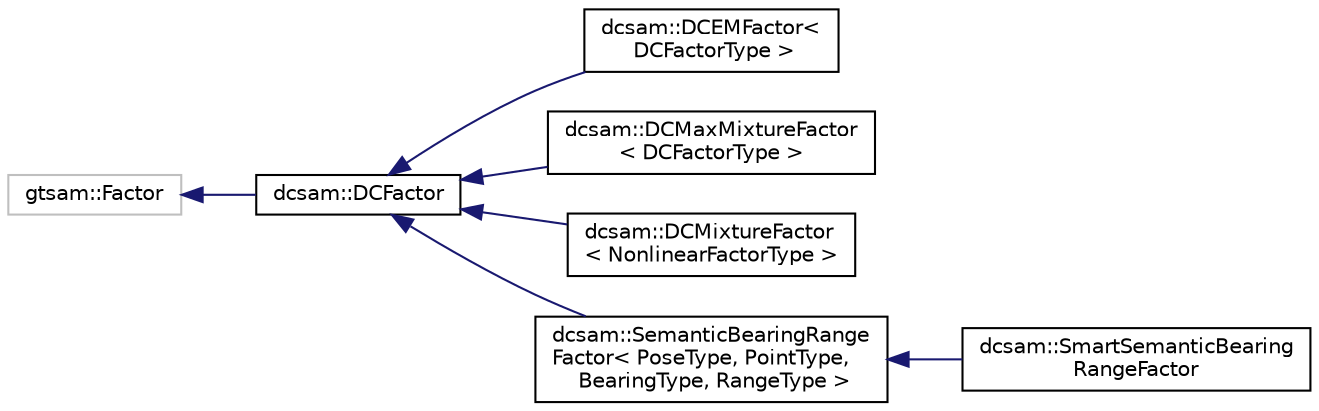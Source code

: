 digraph "Graphical Class Hierarchy"
{
 // LATEX_PDF_SIZE
  edge [fontname="Helvetica",fontsize="10",labelfontname="Helvetica",labelfontsize="10"];
  node [fontname="Helvetica",fontsize="10",shape=record];
  rankdir="LR";
  Node10 [label="gtsam::Factor",height=0.2,width=0.4,color="grey75", fillcolor="white", style="filled",tooltip=" "];
  Node10 -> Node0 [dir="back",color="midnightblue",fontsize="10",style="solid",fontname="Helvetica"];
  Node0 [label="dcsam::DCFactor",height=0.2,width=0.4,color="black", fillcolor="white", style="filled",URL="$classdcsam_1_1_d_c_factor.html",tooltip="Abstract class implementing a discrete-continuous factor."];
  Node0 -> Node1 [dir="back",color="midnightblue",fontsize="10",style="solid",fontname="Helvetica"];
  Node1 [label="dcsam::DCEMFactor\<\l DCFactorType \>",height=0.2,width=0.4,color="black", fillcolor="white", style="filled",URL="$classdcsam_1_1_d_c_e_m_factor.html",tooltip="Implementation of a discrete-continuous EM factor."];
  Node0 -> Node2 [dir="back",color="midnightblue",fontsize="10",style="solid",fontname="Helvetica"];
  Node2 [label="dcsam::DCMaxMixtureFactor\l\< DCFactorType \>",height=0.2,width=0.4,color="black", fillcolor="white", style="filled",URL="$classdcsam_1_1_d_c_max_mixture_factor.html",tooltip="Implementation of a discrete-continuous max-mixture factor."];
  Node0 -> Node3 [dir="back",color="midnightblue",fontsize="10",style="solid",fontname="Helvetica"];
  Node3 [label="dcsam::DCMixtureFactor\l\< NonlinearFactorType \>",height=0.2,width=0.4,color="black", fillcolor="white", style="filled",URL="$classdcsam_1_1_d_c_mixture_factor.html",tooltip="Implementation of a discrete conditional mixture factor. Implements a joint discrete-continuous facto..."];
  Node0 -> Node4 [dir="back",color="midnightblue",fontsize="10",style="solid",fontname="Helvetica"];
  Node4 [label="dcsam::SemanticBearingRange\lFactor\< PoseType, PointType,\l BearingType, RangeType \>",height=0.2,width=0.4,color="black", fillcolor="white", style="filled",URL="$classdcsam_1_1_semantic_bearing_range_factor.html",tooltip="Factor that represents bearing and range measurements that incorporate a semantic class measurement."];
  Node4 -> Node5 [dir="back",color="midnightblue",fontsize="10",style="solid",fontname="Helvetica"];
  Node5 [label="dcsam::SmartSemanticBearing\lRangeFactor",height=0.2,width=0.4,color="black", fillcolor="white", style="filled",URL="$classdcsam_1_1_smart_semantic_bearing_range_factor.html",tooltip="Implementation of a \"smart\" updateable semantic bearing-range factor."];
}
